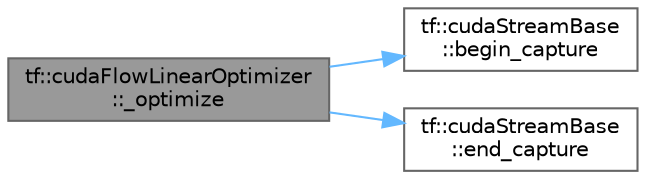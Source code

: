 digraph "tf::cudaFlowLinearOptimizer::_optimize"
{
 // LATEX_PDF_SIZE
  bgcolor="transparent";
  edge [fontname=Helvetica,fontsize=10,labelfontname=Helvetica,labelfontsize=10];
  node [fontname=Helvetica,fontsize=10,shape=box,height=0.2,width=0.4];
  rankdir="LR";
  Node1 [id="Node000001",label="tf::cudaFlowLinearOptimizer\l::_optimize",height=0.2,width=0.4,color="gray40", fillcolor="grey60", style="filled", fontcolor="black",tooltip=" "];
  Node1 -> Node2 [id="edge1_Node000001_Node000002",color="steelblue1",style="solid",tooltip=" "];
  Node2 [id="Node000002",label="tf::cudaStreamBase\l::begin_capture",height=0.2,width=0.4,color="grey40", fillcolor="white", style="filled",URL="$classtf_1_1cuda_stream_base.html#a4ad9778fb045ebc9e9d87ca72c2cc772",tooltip="begins graph capturing on the stream"];
  Node1 -> Node3 [id="edge2_Node000001_Node000003",color="steelblue1",style="solid",tooltip=" "];
  Node3 [id="Node000003",label="tf::cudaStreamBase\l::end_capture",height=0.2,width=0.4,color="grey40", fillcolor="white", style="filled",URL="$classtf_1_1cuda_stream_base.html#a4c23849c994f6e797bb547f6229a55e3",tooltip="ends graph capturing on the stream"];
}
